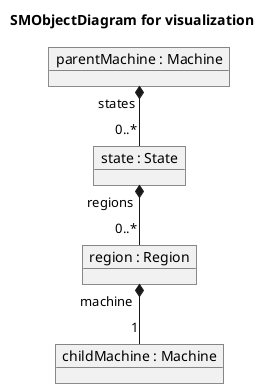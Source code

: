 @startuml sm_object diagram
title SMObjectDiagram for visualization

object "parentMachine : Machine" as parent
object "state : State" as state
object "region : Region" as region
object "childMachine : Machine" as child

parent "states" *-- "0..*" state
state "regions" *-- "0..*" region
region "machine" *-- "1" child

@enduml

@startuml sm_callback_chain
title Class diagram showing how child machine can communicate with its parent machine through callbacks

!$notify = Red
!$notifyStyle = '#red,thickness=1'

note as N1
Region translates from ExitNotificationFromMachine
to ExitNotificationFromRegion. This is practically
translation from exitId from child machine to event
defined in the region.
end note

object "parent : Machine" as parent {
    +Future<void> _processStateNotification(Message notification)
}
object "state : State" as state {
    +Future<void> _processRegionNotification(Message notification)
}
object "region : Region" as region {
    +Future<void> _processMachineNotification(Message notification)
}
object "child : Machine" as child {

}


object "event : Event" as event
region "exitConnectors" o- event : \t\t\t

object "exitPointId : Enum" as exitPointId
exitPointId .. (region, event) 

object "trigger : Trigger" as trigger
object "entryPointId : Enum" as entryPointId
entryPointId -o "entryConnectors" region : \t\t
trigger .. (region, entryPointId)

' object "_processMachineNotification : void Function(Message message)" as _processMachineNotification 
' region *-- _processMachineNotification 
region <-[$notifyStyle]- "notifyRegion(ExitNotificationFromMachine)" child

' object "_processRegionNotification : void Function(Message message)" as _processRegionNotification
' state *-- _processRegionNotification
state <-[$notifyStyle]-- "notifyState(ExitNotificationFromRegion)" region

' object "_processStateNotification : void Function(Message message)" as _processStateNotification
' parent *-- _processStateNotification : \t\t
parent <-[$notifyStyle]- "notifyMachine(Message)" state
@enduml

@startuml messages
abstract class Message
class ExitNotificationFromRegion<E>
class ExitNotificationFromMachine<E>

Message <|-- ExitNotificationFromRegion
Message <|-- ExitNotificationFromMachine
@enduml
